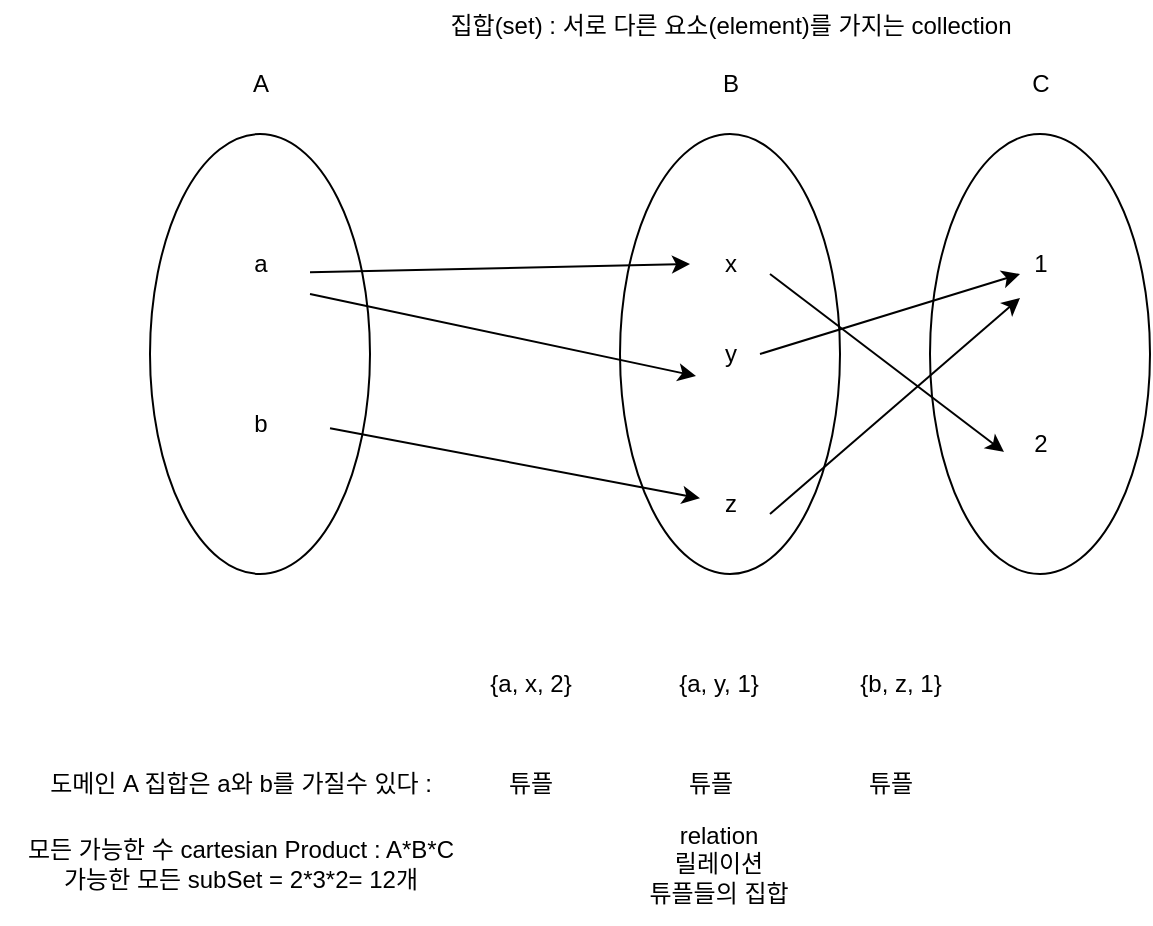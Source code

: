 <mxfile version="24.2.8" type="device" pages="2">
  <diagram name="페이지-1" id="2w6DW8QJ3bggRokX2Kto">
    <mxGraphModel dx="1434" dy="780" grid="1" gridSize="10" guides="1" tooltips="1" connect="1" arrows="1" fold="1" page="1" pageScale="1" pageWidth="827" pageHeight="1169" math="0" shadow="0">
      <root>
        <mxCell id="0" />
        <mxCell id="1" parent="0" />
        <mxCell id="FVooNhkSx36DN91_8s3P-1" value="" style="ellipse;whiteSpace=wrap;html=1;" vertex="1" parent="1">
          <mxGeometry x="80" y="180" width="110" height="220" as="geometry" />
        </mxCell>
        <mxCell id="FVooNhkSx36DN91_8s3P-2" value="" style="ellipse;whiteSpace=wrap;html=1;" vertex="1" parent="1">
          <mxGeometry x="315" y="180" width="110" height="220" as="geometry" />
        </mxCell>
        <mxCell id="FVooNhkSx36DN91_8s3P-3" value="a" style="text;html=1;align=center;verticalAlign=middle;resizable=0;points=[];autosize=1;strokeColor=none;fillColor=none;" vertex="1" parent="1">
          <mxGeometry x="120" y="230" width="30" height="30" as="geometry" />
        </mxCell>
        <mxCell id="FVooNhkSx36DN91_8s3P-4" value="b" style="text;html=1;align=center;verticalAlign=middle;resizable=0;points=[];autosize=1;strokeColor=none;fillColor=none;" vertex="1" parent="1">
          <mxGeometry x="120" y="310" width="30" height="30" as="geometry" />
        </mxCell>
        <mxCell id="FVooNhkSx36DN91_8s3P-5" value="y" style="text;html=1;align=center;verticalAlign=middle;resizable=0;points=[];autosize=1;strokeColor=none;fillColor=none;" vertex="1" parent="1">
          <mxGeometry x="355" y="275" width="30" height="30" as="geometry" />
        </mxCell>
        <mxCell id="FVooNhkSx36DN91_8s3P-6" value="x" style="text;html=1;align=center;verticalAlign=middle;resizable=0;points=[];autosize=1;strokeColor=none;fillColor=none;" vertex="1" parent="1">
          <mxGeometry x="355" y="230" width="30" height="30" as="geometry" />
        </mxCell>
        <mxCell id="FVooNhkSx36DN91_8s3P-7" value="" style="edgeStyle=none;orthogonalLoop=1;jettySize=auto;html=1;rounded=0;" edge="1" parent="1">
          <mxGeometry width="100" relative="1" as="geometry">
            <mxPoint x="160.003" y="249.158" as="sourcePoint" />
            <mxPoint x="350" y="245" as="targetPoint" />
            <Array as="points" />
          </mxGeometry>
        </mxCell>
        <mxCell id="FVooNhkSx36DN91_8s3P-8" value="" style="edgeStyle=none;orthogonalLoop=1;jettySize=auto;html=1;rounded=0;" edge="1" parent="1" target="FVooNhkSx36DN91_8s3P-9">
          <mxGeometry width="100" relative="1" as="geometry">
            <mxPoint x="170.003" y="327.078" as="sourcePoint" />
            <mxPoint x="600" y="322.92" as="targetPoint" />
            <Array as="points" />
          </mxGeometry>
        </mxCell>
        <mxCell id="FVooNhkSx36DN91_8s3P-9" value="z" style="text;html=1;align=center;verticalAlign=middle;resizable=0;points=[];autosize=1;strokeColor=none;fillColor=none;" vertex="1" parent="1">
          <mxGeometry x="355" y="350" width="30" height="30" as="geometry" />
        </mxCell>
        <mxCell id="FVooNhkSx36DN91_8s3P-10" value="집합(set) : 서로 다른 요소(element)를 가지는 collection&lt;div&gt;&lt;br&gt;&lt;/div&gt;" style="text;html=1;align=center;verticalAlign=middle;resizable=0;points=[];autosize=1;strokeColor=none;fillColor=none;" vertex="1" parent="1">
          <mxGeometry x="210" y="113" width="320" height="40" as="geometry" />
        </mxCell>
        <mxCell id="FVooNhkSx36DN91_8s3P-11" value="" style="ellipse;whiteSpace=wrap;html=1;" vertex="1" parent="1">
          <mxGeometry x="470" y="180" width="110" height="220" as="geometry" />
        </mxCell>
        <mxCell id="FVooNhkSx36DN91_8s3P-12" value="1" style="text;html=1;align=center;verticalAlign=middle;resizable=0;points=[];autosize=1;strokeColor=none;fillColor=none;" vertex="1" parent="1">
          <mxGeometry x="510" y="230" width="30" height="30" as="geometry" />
        </mxCell>
        <mxCell id="FVooNhkSx36DN91_8s3P-13" value="2" style="text;html=1;align=center;verticalAlign=middle;resizable=0;points=[];autosize=1;strokeColor=none;fillColor=none;" vertex="1" parent="1">
          <mxGeometry x="510" y="320" width="30" height="30" as="geometry" />
        </mxCell>
        <mxCell id="FVooNhkSx36DN91_8s3P-14" value="" style="edgeStyle=none;orthogonalLoop=1;jettySize=auto;html=1;rounded=0;entryX=-0.1;entryY=0.633;entryDx=0;entryDy=0;entryPerimeter=0;" edge="1" parent="1" target="FVooNhkSx36DN91_8s3P-13">
          <mxGeometry width="100" relative="1" as="geometry">
            <mxPoint x="390" y="250" as="sourcePoint" />
            <mxPoint x="510" y="370" as="targetPoint" />
            <Array as="points" />
          </mxGeometry>
        </mxCell>
        <mxCell id="FVooNhkSx36DN91_8s3P-15" value="" style="edgeStyle=none;orthogonalLoop=1;jettySize=auto;html=1;rounded=0;entryX=0.167;entryY=1.067;entryDx=0;entryDy=0;entryPerimeter=0;" edge="1" parent="1" target="FVooNhkSx36DN91_8s3P-12">
          <mxGeometry width="100" relative="1" as="geometry">
            <mxPoint x="390" y="370" as="sourcePoint" />
            <mxPoint x="490" y="370" as="targetPoint" />
            <Array as="points" />
          </mxGeometry>
        </mxCell>
        <mxCell id="FVooNhkSx36DN91_8s3P-16" value="" style="edgeStyle=none;orthogonalLoop=1;jettySize=auto;html=1;rounded=0;entryX=-0.067;entryY=0.867;entryDx=0;entryDy=0;entryPerimeter=0;" edge="1" parent="1" target="FVooNhkSx36DN91_8s3P-5">
          <mxGeometry width="100" relative="1" as="geometry">
            <mxPoint x="160" y="260" as="sourcePoint" />
            <mxPoint x="270" y="300" as="targetPoint" />
            <Array as="points" />
          </mxGeometry>
        </mxCell>
        <mxCell id="FVooNhkSx36DN91_8s3P-17" value="" style="edgeStyle=none;orthogonalLoop=1;jettySize=auto;html=1;rounded=0;" edge="1" parent="1">
          <mxGeometry width="100" relative="1" as="geometry">
            <mxPoint x="385" y="290" as="sourcePoint" />
            <mxPoint x="515" y="250" as="targetPoint" />
            <Array as="points" />
          </mxGeometry>
        </mxCell>
        <mxCell id="FVooNhkSx36DN91_8s3P-18" value="{a, x, 2}" style="text;html=1;align=center;verticalAlign=middle;resizable=0;points=[];autosize=1;strokeColor=none;fillColor=none;" vertex="1" parent="1">
          <mxGeometry x="240" y="440" width="60" height="30" as="geometry" />
        </mxCell>
        <mxCell id="FVooNhkSx36DN91_8s3P-19" value="{a, y, 1}" style="text;html=1;align=center;verticalAlign=middle;resizable=0;points=[];autosize=1;strokeColor=none;fillColor=none;" vertex="1" parent="1">
          <mxGeometry x="334" y="440" width="60" height="30" as="geometry" />
        </mxCell>
        <mxCell id="FVooNhkSx36DN91_8s3P-20" value="{b, z, 1}" style="text;html=1;align=center;verticalAlign=middle;resizable=0;points=[];autosize=1;strokeColor=none;fillColor=none;" vertex="1" parent="1">
          <mxGeometry x="425" y="440" width="60" height="30" as="geometry" />
        </mxCell>
        <mxCell id="FVooNhkSx36DN91_8s3P-21" value="튜플" style="text;html=1;align=center;verticalAlign=middle;resizable=0;points=[];autosize=1;strokeColor=none;fillColor=none;" vertex="1" parent="1">
          <mxGeometry x="245" y="490" width="50" height="30" as="geometry" />
        </mxCell>
        <mxCell id="FVooNhkSx36DN91_8s3P-24" value="relation&lt;div&gt;릴레이션&lt;/div&gt;&lt;div&gt;튜플들의 집합&lt;/div&gt;" style="text;html=1;align=center;verticalAlign=middle;resizable=0;points=[];autosize=1;strokeColor=none;fillColor=none;" vertex="1" parent="1">
          <mxGeometry x="314" y="515" width="100" height="60" as="geometry" />
        </mxCell>
        <mxCell id="FVooNhkSx36DN91_8s3P-25" value="A" style="text;html=1;align=center;verticalAlign=middle;resizable=0;points=[];autosize=1;strokeColor=none;fillColor=none;" vertex="1" parent="1">
          <mxGeometry x="120" y="140" width="30" height="30" as="geometry" />
        </mxCell>
        <mxCell id="FVooNhkSx36DN91_8s3P-26" value="B" style="text;html=1;align=center;verticalAlign=middle;resizable=0;points=[];autosize=1;strokeColor=none;fillColor=none;" vertex="1" parent="1">
          <mxGeometry x="355" y="140" width="30" height="30" as="geometry" />
        </mxCell>
        <mxCell id="FVooNhkSx36DN91_8s3P-27" value="C" style="text;html=1;align=center;verticalAlign=middle;resizable=0;points=[];autosize=1;strokeColor=none;fillColor=none;" vertex="1" parent="1">
          <mxGeometry x="510" y="140" width="30" height="30" as="geometry" />
        </mxCell>
        <mxCell id="FVooNhkSx36DN91_8s3P-28" value="도메인 A 집합은 a와 b를 가질수 있다 :" style="text;html=1;align=center;verticalAlign=middle;resizable=0;points=[];autosize=1;strokeColor=none;fillColor=none;" vertex="1" parent="1">
          <mxGeometry x="10" y="490" width="230" height="30" as="geometry" />
        </mxCell>
        <mxCell id="FVooNhkSx36DN91_8s3P-29" value="모든 가능한 수 cartesian Product : A*B*C&lt;div&gt;가능한 모든 subSet = 2*3*2= 12개&lt;/div&gt;" style="text;html=1;align=center;verticalAlign=middle;resizable=0;points=[];autosize=1;strokeColor=none;fillColor=none;" vertex="1" parent="1">
          <mxGeometry x="5" y="525" width="240" height="40" as="geometry" />
        </mxCell>
        <mxCell id="FVooNhkSx36DN91_8s3P-30" value="튜플" style="text;html=1;align=center;verticalAlign=middle;resizable=0;points=[];autosize=1;strokeColor=none;fillColor=none;" vertex="1" parent="1">
          <mxGeometry x="335" y="490" width="50" height="30" as="geometry" />
        </mxCell>
        <mxCell id="FVooNhkSx36DN91_8s3P-31" value="튜플" style="text;html=1;align=center;verticalAlign=middle;resizable=0;points=[];autosize=1;strokeColor=none;fillColor=none;" vertex="1" parent="1">
          <mxGeometry x="425" y="490" width="50" height="30" as="geometry" />
        </mxCell>
      </root>
    </mxGraphModel>
  </diagram>
  <diagram id="7xA5PARGSxJW3I7VZzi9" name="페이지-2">
    <mxGraphModel dx="1434" dy="780" grid="1" gridSize="10" guides="1" tooltips="1" connect="1" arrows="1" fold="1" page="1" pageScale="1" pageWidth="827" pageHeight="1169" math="0" shadow="0">
      <root>
        <mxCell id="0" />
        <mxCell id="1" parent="0" />
        <mxCell id="P3o7K0Yl6f9RNPoCfLkd-1" value="" style="ellipse;whiteSpace=wrap;html=1;" vertex="1" parent="1">
          <mxGeometry x="90" y="190" width="110" height="220" as="geometry" />
        </mxCell>
        <mxCell id="P3o7K0Yl6f9RNPoCfLkd-2" value="" style="ellipse;whiteSpace=wrap;html=1;" vertex="1" parent="1">
          <mxGeometry x="325" y="190" width="110" height="220" as="geometry" />
        </mxCell>
        <mxCell id="P3o7K0Yl6f9RNPoCfLkd-3" value="홍보팀" style="text;html=1;align=center;verticalAlign=middle;resizable=0;points=[];autosize=1;strokeColor=none;fillColor=none;" vertex="1" parent="1">
          <mxGeometry x="115" y="240" width="60" height="30" as="geometry" />
        </mxCell>
        <mxCell id="P3o7K0Yl6f9RNPoCfLkd-4" value="개발팀" style="text;html=1;align=center;verticalAlign=middle;resizable=0;points=[];autosize=1;strokeColor=none;fillColor=none;" vertex="1" parent="1">
          <mxGeometry x="115" y="320" width="60" height="30" as="geometry" />
        </mxCell>
        <mxCell id="P3o7K0Yl6f9RNPoCfLkd-5" value="임꺽정" style="text;html=1;align=center;verticalAlign=middle;resizable=0;points=[];autosize=1;strokeColor=none;fillColor=none;" vertex="1" parent="1">
          <mxGeometry x="350" y="285" width="60" height="30" as="geometry" />
        </mxCell>
        <mxCell id="P3o7K0Yl6f9RNPoCfLkd-6" value="홍길동" style="text;html=1;align=center;verticalAlign=middle;resizable=0;points=[];autosize=1;strokeColor=none;fillColor=none;" vertex="1" parent="1">
          <mxGeometry x="350" y="240" width="60" height="30" as="geometry" />
        </mxCell>
        <mxCell id="P3o7K0Yl6f9RNPoCfLkd-7" value="" style="edgeStyle=none;orthogonalLoop=1;jettySize=auto;html=1;rounded=0;" edge="1" parent="1">
          <mxGeometry width="100" relative="1" as="geometry">
            <mxPoint x="170.003" y="259.158" as="sourcePoint" />
            <mxPoint x="360" y="255" as="targetPoint" />
            <Array as="points" />
          </mxGeometry>
        </mxCell>
        <mxCell id="P3o7K0Yl6f9RNPoCfLkd-8" value="" style="edgeStyle=none;orthogonalLoop=1;jettySize=auto;html=1;rounded=0;" edge="1" parent="1" target="P3o7K0Yl6f9RNPoCfLkd-9">
          <mxGeometry width="100" relative="1" as="geometry">
            <mxPoint x="180.003" y="337.078" as="sourcePoint" />
            <mxPoint x="610" y="332.92" as="targetPoint" />
            <Array as="points" />
          </mxGeometry>
        </mxCell>
        <mxCell id="P3o7K0Yl6f9RNPoCfLkd-9" value="전우치" style="text;html=1;align=center;verticalAlign=middle;resizable=0;points=[];autosize=1;strokeColor=none;fillColor=none;" vertex="1" parent="1">
          <mxGeometry x="350" y="360" width="60" height="30" as="geometry" />
        </mxCell>
        <mxCell id="P3o7K0Yl6f9RNPoCfLkd-10" value="" style="ellipse;whiteSpace=wrap;html=1;" vertex="1" parent="1">
          <mxGeometry x="480" y="190" width="110" height="220" as="geometry" />
        </mxCell>
        <mxCell id="P3o7K0Yl6f9RNPoCfLkd-11" value="대리" style="text;html=1;align=center;verticalAlign=middle;resizable=0;points=[];autosize=1;strokeColor=none;fillColor=none;" vertex="1" parent="1">
          <mxGeometry x="510" y="240" width="50" height="30" as="geometry" />
        </mxCell>
        <mxCell id="P3o7K0Yl6f9RNPoCfLkd-12" value="과장" style="text;html=1;align=center;verticalAlign=middle;resizable=0;points=[];autosize=1;strokeColor=none;fillColor=none;" vertex="1" parent="1">
          <mxGeometry x="510" y="330" width="50" height="30" as="geometry" />
        </mxCell>
        <mxCell id="P3o7K0Yl6f9RNPoCfLkd-13" value="" style="edgeStyle=none;orthogonalLoop=1;jettySize=auto;html=1;rounded=0;entryX=-0.1;entryY=0.633;entryDx=0;entryDy=0;entryPerimeter=0;" edge="1" parent="1" target="P3o7K0Yl6f9RNPoCfLkd-12">
          <mxGeometry width="100" relative="1" as="geometry">
            <mxPoint x="400" y="260" as="sourcePoint" />
            <mxPoint x="520" y="380" as="targetPoint" />
            <Array as="points" />
          </mxGeometry>
        </mxCell>
        <mxCell id="P3o7K0Yl6f9RNPoCfLkd-14" value="" style="edgeStyle=none;orthogonalLoop=1;jettySize=auto;html=1;rounded=0;entryX=0.167;entryY=1.067;entryDx=0;entryDy=0;entryPerimeter=0;" edge="1" parent="1" target="P3o7K0Yl6f9RNPoCfLkd-11">
          <mxGeometry width="100" relative="1" as="geometry">
            <mxPoint x="400" y="380" as="sourcePoint" />
            <mxPoint x="500" y="380" as="targetPoint" />
            <Array as="points" />
          </mxGeometry>
        </mxCell>
        <mxCell id="P3o7K0Yl6f9RNPoCfLkd-15" value="" style="edgeStyle=none;orthogonalLoop=1;jettySize=auto;html=1;rounded=0;entryX=-0.067;entryY=0.867;entryDx=0;entryDy=0;entryPerimeter=0;" edge="1" parent="1" target="P3o7K0Yl6f9RNPoCfLkd-5">
          <mxGeometry width="100" relative="1" as="geometry">
            <mxPoint x="170" y="270" as="sourcePoint" />
            <mxPoint x="280" y="310" as="targetPoint" />
            <Array as="points" />
          </mxGeometry>
        </mxCell>
        <mxCell id="P3o7K0Yl6f9RNPoCfLkd-16" value="" style="edgeStyle=none;orthogonalLoop=1;jettySize=auto;html=1;rounded=0;" edge="1" parent="1">
          <mxGeometry width="100" relative="1" as="geometry">
            <mxPoint x="395" y="300" as="sourcePoint" />
            <mxPoint x="525" y="260" as="targetPoint" />
            <Array as="points" />
          </mxGeometry>
        </mxCell>
        <mxCell id="P3o7K0Yl6f9RNPoCfLkd-17" value="부서" style="text;html=1;align=center;verticalAlign=middle;resizable=0;points=[];autosize=1;strokeColor=none;fillColor=none;" vertex="1" parent="1">
          <mxGeometry x="120" y="150" width="50" height="30" as="geometry" />
        </mxCell>
        <mxCell id="P3o7K0Yl6f9RNPoCfLkd-18" value="이름" style="text;html=1;align=center;verticalAlign=middle;resizable=0;points=[];autosize=1;strokeColor=none;fillColor=none;" vertex="1" parent="1">
          <mxGeometry x="355" y="150" width="50" height="30" as="geometry" />
        </mxCell>
        <mxCell id="P3o7K0Yl6f9RNPoCfLkd-19" value="wㅓㄴ화번호" style="text;html=1;align=center;verticalAlign=middle;resizable=0;points=[];autosize=1;strokeColor=none;fillColor=none;" vertex="1" parent="1">
          <mxGeometry x="490" y="150" width="90" height="30" as="geometry" />
        </mxCell>
      </root>
    </mxGraphModel>
  </diagram>
</mxfile>
